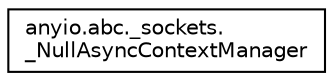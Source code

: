 digraph "Graphical Class Hierarchy"
{
 // LATEX_PDF_SIZE
  edge [fontname="Helvetica",fontsize="10",labelfontname="Helvetica",labelfontsize="10"];
  node [fontname="Helvetica",fontsize="10",shape=record];
  rankdir="LR";
  Node0 [label="anyio.abc._sockets.\l_NullAsyncContextManager",height=0.2,width=0.4,color="black", fillcolor="white", style="filled",URL="$classanyio_1_1abc_1_1__sockets_1_1__NullAsyncContextManager.html",tooltip=" "];
}
